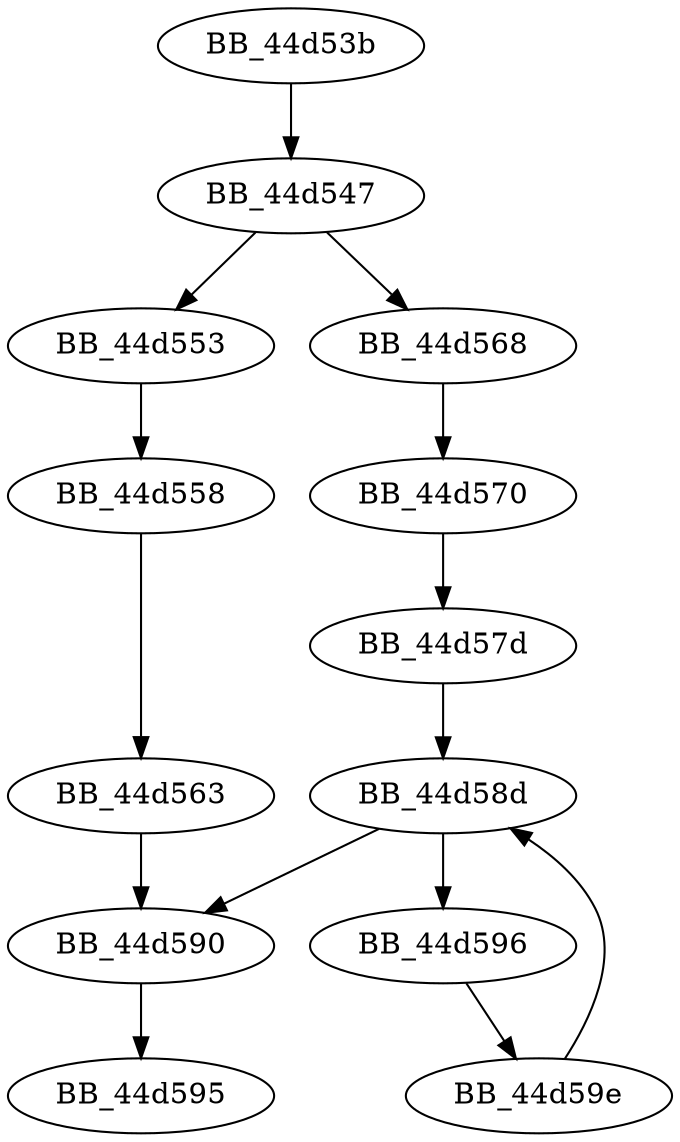DiGraph sub_44D53B{
BB_44d53b->BB_44d547
BB_44d547->BB_44d553
BB_44d547->BB_44d568
BB_44d553->BB_44d558
BB_44d558->BB_44d563
BB_44d563->BB_44d590
BB_44d568->BB_44d570
BB_44d570->BB_44d57d
BB_44d57d->BB_44d58d
BB_44d58d->BB_44d590
BB_44d58d->BB_44d596
BB_44d590->BB_44d595
BB_44d596->BB_44d59e
BB_44d59e->BB_44d58d
}
